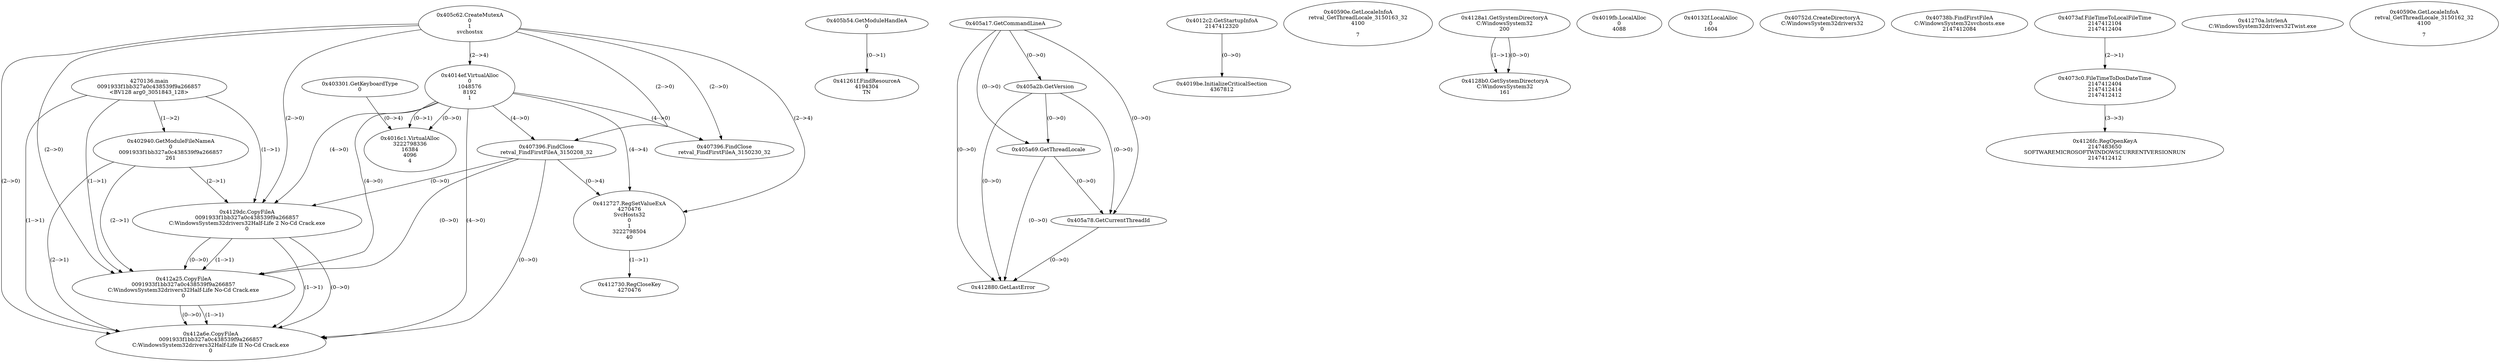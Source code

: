 // Global SCDG with merge call
digraph {
	0 [label="4270136.main
0091933f1bb327a0c438539f9a266857
<BV128 arg0_3051843_128>"]
	1 [label="0x405b54.GetModuleHandleA
0"]
	2 [label="0x403301.GetKeyboardType
0"]
	3 [label="0x405a17.GetCommandLineA
"]
	4 [label="0x4012c2.GetStartupInfoA
2147412320"]
	5 [label="0x405a2b.GetVersion
"]
	3 -> 5 [label="(0-->0)"]
	6 [label="0x405a69.GetThreadLocale
"]
	3 -> 6 [label="(0-->0)"]
	5 -> 6 [label="(0-->0)"]
	7 [label="0x40590e.GetLocaleInfoA
retval_GetThreadLocale_3150163_32
4100

7"]
	8 [label="0x405a78.GetCurrentThreadId
"]
	3 -> 8 [label="(0-->0)"]
	5 -> 8 [label="(0-->0)"]
	6 -> 8 [label="(0-->0)"]
	9 [label="0x405c62.CreateMutexA
0
1
svchostsx"]
	10 [label="0x412880.GetLastError
"]
	3 -> 10 [label="(0-->0)"]
	5 -> 10 [label="(0-->0)"]
	6 -> 10 [label="(0-->0)"]
	8 -> 10 [label="(0-->0)"]
	11 [label="0x4128a1.GetSystemDirectoryA
C:\Windows\System32
200"]
	12 [label="0x4128b0.GetSystemDirectoryA
C:\Windows\System32
161"]
	11 -> 12 [label="(1-->1)"]
	11 -> 12 [label="(0-->0)"]
	13 [label="0x4019be.InitializeCriticalSection
4367812"]
	4 -> 13 [label="(0-->0)"]
	14 [label="0x4019fb.LocalAlloc
0
4088"]
	15 [label="0x4014ef.VirtualAlloc
0
1048576
8192
1"]
	9 -> 15 [label="(2-->4)"]
	16 [label="0x40132f.LocalAlloc
0
1604"]
	17 [label="0x4016c1.VirtualAlloc
3222798336
16384
4096
4"]
	15 -> 17 [label="(0-->1)"]
	2 -> 17 [label="(0-->4)"]
	15 -> 17 [label="(0-->0)"]
	18 [label="0x40752d.CreateDirectoryA
C:\Windows\System32\drivers32
0"]
	19 [label="0x40738b.FindFirstFileA
C:\Windows\System32\svchosts.exe
2147412084"]
	20 [label="0x407396.FindClose
retval_FindFirstFileA_3150208_32"]
	9 -> 20 [label="(2-->0)"]
	15 -> 20 [label="(4-->0)"]
	21 [label="0x4073af.FileTimeToLocalFileTime
2147412104
2147412404"]
	22 [label="0x4073c0.FileTimeToDosDateTime
2147412404
2147412414
2147412412"]
	21 -> 22 [label="(2-->1)"]
	23 [label="0x41261f.FindResourceA
4194304
TN
"]
	1 -> 23 [label="(0-->1)"]
	24 [label="0x4126fc.RegOpenKeyA
2147483650
SOFTWARE\MICROSOFT\WINDOWS\CURRENTVERSION\RUN
2147412412"]
	22 -> 24 [label="(3-->3)"]
	25 [label="0x41270a.lstrlenA
C:\Windows\System32\drivers32\Twist.exe"]
	26 [label="0x412727.RegSetValueExA
4270476
SvcHosts32
0
1
3222798504
40"]
	9 -> 26 [label="(2-->4)"]
	15 -> 26 [label="(4-->4)"]
	20 -> 26 [label="(0-->4)"]
	27 [label="0x412730.RegCloseKey
4270476"]
	26 -> 27 [label="(1-->1)"]
	28 [label="0x402940.GetModuleFileNameA
0
0091933f1bb327a0c438539f9a266857
261"]
	0 -> 28 [label="(1-->2)"]
	29 [label="0x407396.FindClose
retval_FindFirstFileA_3150230_32"]
	9 -> 29 [label="(2-->0)"]
	15 -> 29 [label="(4-->0)"]
	30 [label="0x4129dc.CopyFileA
0091933f1bb327a0c438539f9a266857
C:\Windows\System32\drivers32\Half-Life 2 No-Cd Crack.exe
0"]
	0 -> 30 [label="(1-->1)"]
	28 -> 30 [label="(2-->1)"]
	9 -> 30 [label="(2-->0)"]
	15 -> 30 [label="(4-->0)"]
	20 -> 30 [label="(0-->0)"]
	31 [label="0x412a25.CopyFileA
0091933f1bb327a0c438539f9a266857
C:\Windows\System32\drivers32\Half-Life No-Cd Crack.exe
0"]
	0 -> 31 [label="(1-->1)"]
	28 -> 31 [label="(2-->1)"]
	30 -> 31 [label="(1-->1)"]
	9 -> 31 [label="(2-->0)"]
	15 -> 31 [label="(4-->0)"]
	20 -> 31 [label="(0-->0)"]
	30 -> 31 [label="(0-->0)"]
	32 [label="0x412a6e.CopyFileA
0091933f1bb327a0c438539f9a266857
C:\Windows\System32\drivers32\Half-Life II No-Cd Crack.exe
0"]
	0 -> 32 [label="(1-->1)"]
	28 -> 32 [label="(2-->1)"]
	30 -> 32 [label="(1-->1)"]
	31 -> 32 [label="(1-->1)"]
	9 -> 32 [label="(2-->0)"]
	15 -> 32 [label="(4-->0)"]
	20 -> 32 [label="(0-->0)"]
	30 -> 32 [label="(0-->0)"]
	31 -> 32 [label="(0-->0)"]
	33 [label="0x40590e.GetLocaleInfoA
retval_GetThreadLocale_3150162_32
4100

7"]
}

